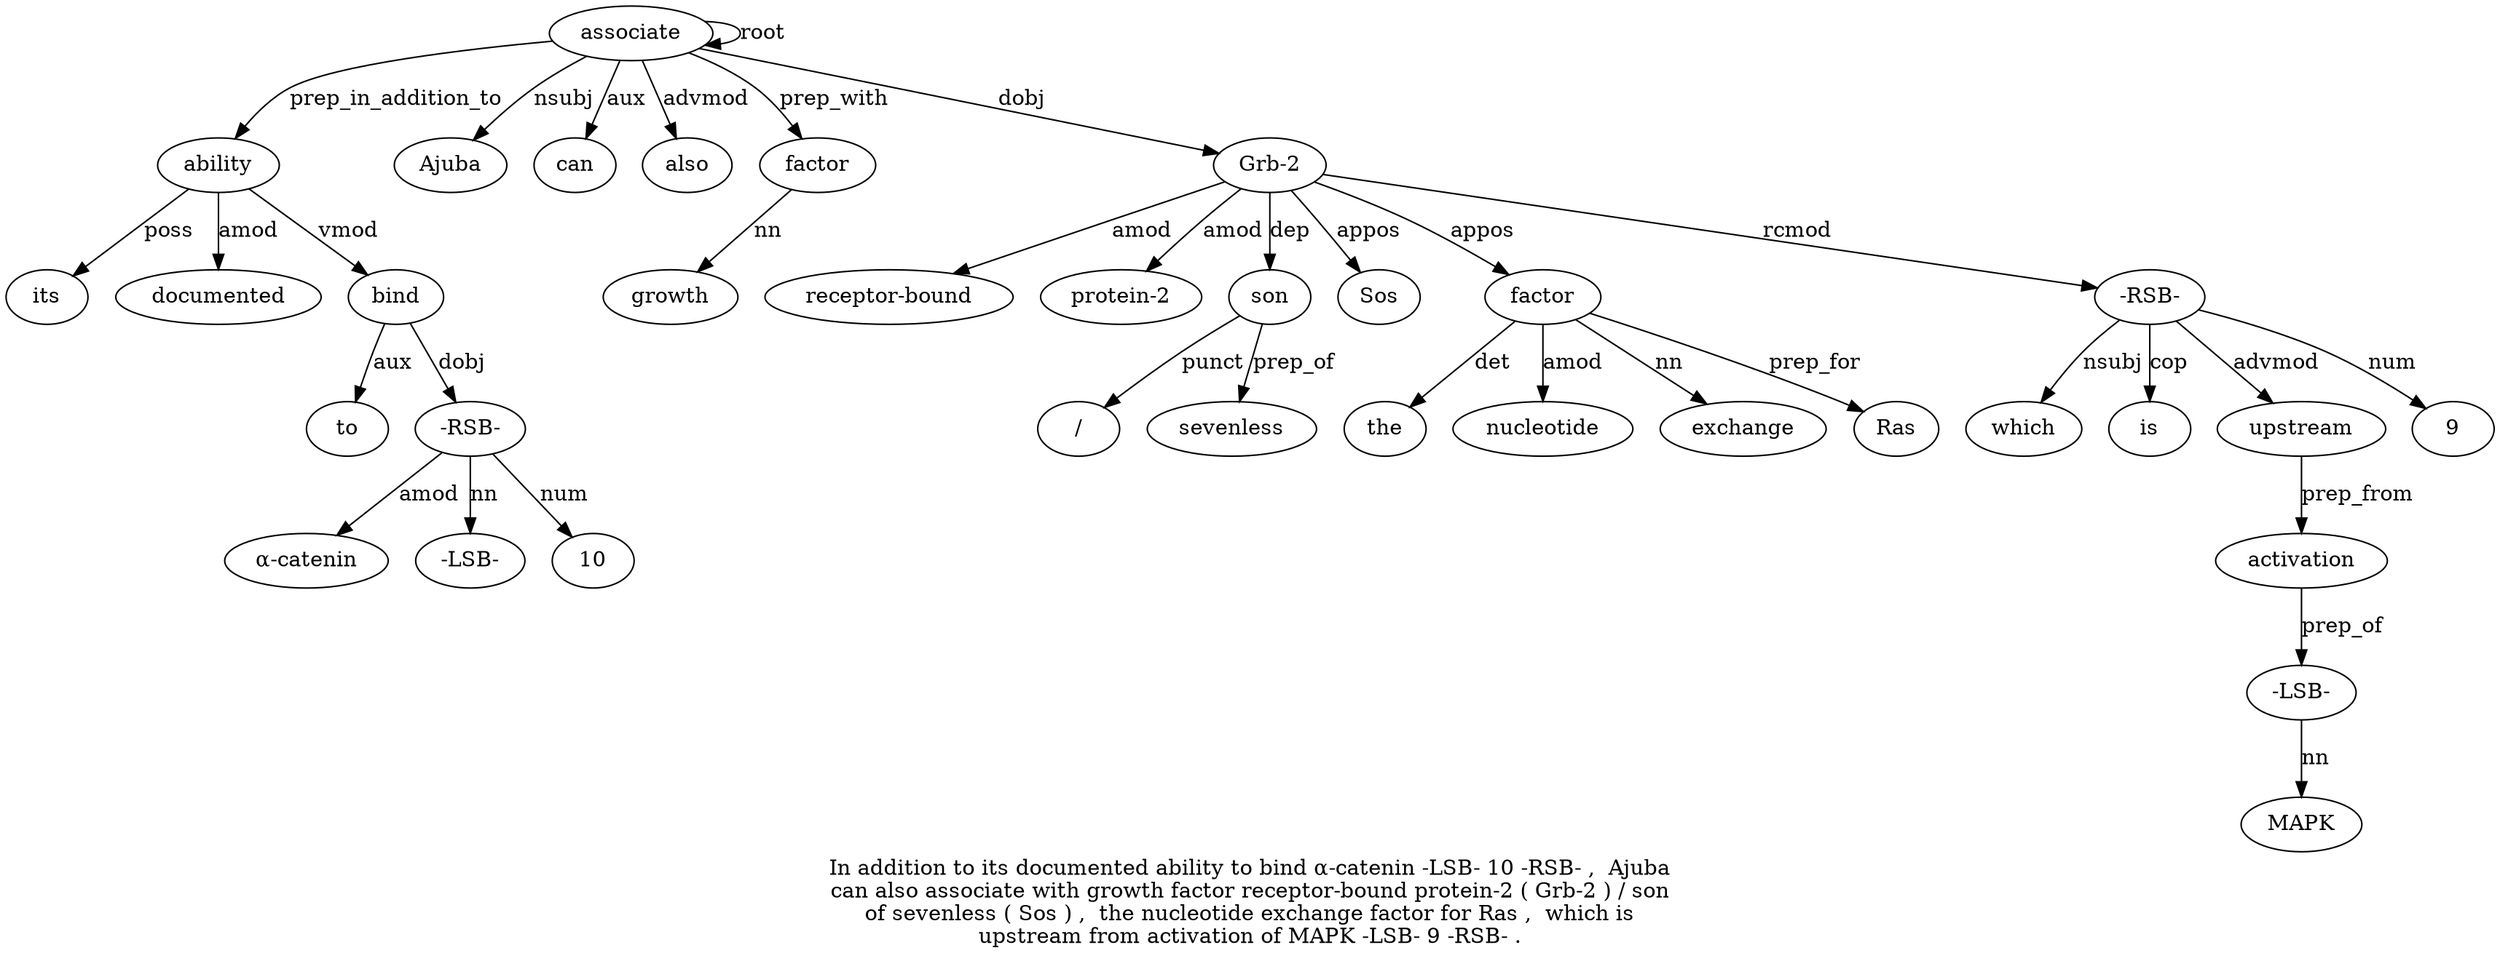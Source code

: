 digraph "In addition to its documented ability to bind α-catenin -LSB- 10 -RSB- ,  Ajuba can also associate with growth factor receptor-bound protein-2 ( Grb-2 ) / son of sevenless ( Sos ) ,  the nucleotide exchange factor for Ras ,  which is upstream from activation of MAPK -LSB- 9 -RSB- ." {
label="In addition to its documented ability to bind α-catenin -LSB- 10 -RSB- ,  Ajuba
can also associate with growth factor receptor-bound protein-2 ( Grb-2 ) / son
of sevenless ( Sos ) ,  the nucleotide exchange factor for Ras ,  which is
upstream from activation of MAPK -LSB- 9 -RSB- .";
ability6 [style=filled, fillcolor=white, label=ability];
its4 [style=filled, fillcolor=white, label=its];
ability6 -> its4  [label=poss];
documented5 [style=filled, fillcolor=white, label=documented];
ability6 -> documented5  [label=amod];
associate17 [style=filled, fillcolor=white, label=associate];
associate17 -> ability6  [label=prep_in_addition_to];
bind8 [style=filled, fillcolor=white, label=bind];
to7 [style=filled, fillcolor=white, label=to];
bind8 -> to7  [label=aux];
ability6 -> bind8  [label=vmod];
"-RSB-12" [style=filled, fillcolor=white, label="-RSB-"];
"α-catenin9" [style=filled, fillcolor=white, label="α-catenin"];
"-RSB-12" -> "α-catenin9"  [label=amod];
"-LSB-10" [style=filled, fillcolor=white, label="-LSB-"];
"-RSB-12" -> "-LSB-10"  [label=nn];
10 [style=filled, fillcolor=white, label=10];
"-RSB-12" -> 10  [label=num];
bind8 -> "-RSB-12"  [label=dobj];
Ajuba14 [style=filled, fillcolor=white, label=Ajuba];
associate17 -> Ajuba14  [label=nsubj];
can15 [style=filled, fillcolor=white, label=can];
associate17 -> can15  [label=aux];
also16 [style=filled, fillcolor=white, label=also];
associate17 -> also16  [label=advmod];
associate17 -> associate17  [label=root];
factor20 [style=filled, fillcolor=white, label=factor];
growth19 [style=filled, fillcolor=white, label=growth];
factor20 -> growth19  [label=nn];
associate17 -> factor20  [label=prep_with];
"Grb-24" [style=filled, fillcolor=white, label="Grb-2"];
"receptor-bound21" [style=filled, fillcolor=white, label="receptor-bound"];
"Grb-24" -> "receptor-bound21"  [label=amod];
"protein-2" [style=filled, fillcolor=white, label="protein-2"];
"Grb-24" -> "protein-2"  [label=amod];
associate17 -> "Grb-24"  [label=dobj];
son27 [style=filled, fillcolor=white, label=son];
"/26" [style=filled, fillcolor=white, label="/"];
son27 -> "/26"  [label=punct];
"Grb-24" -> son27  [label=dep];
sevenless29 [style=filled, fillcolor=white, label=sevenless];
son27 -> sevenless29  [label=prep_of];
Sos31 [style=filled, fillcolor=white, label=Sos];
"Grb-24" -> Sos31  [label=appos];
factor37 [style=filled, fillcolor=white, label=factor];
the34 [style=filled, fillcolor=white, label=the];
factor37 -> the34  [label=det];
nucleotide35 [style=filled, fillcolor=white, label=nucleotide];
factor37 -> nucleotide35  [label=amod];
exchange36 [style=filled, fillcolor=white, label=exchange];
factor37 -> exchange36  [label=nn];
"Grb-24" -> factor37  [label=appos];
Ras39 [style=filled, fillcolor=white, label=Ras];
factor37 -> Ras39  [label=prep_for];
"-RSB-50" [style=filled, fillcolor=white, label="-RSB-"];
which41 [style=filled, fillcolor=white, label=which];
"-RSB-50" -> which41  [label=nsubj];
is42 [style=filled, fillcolor=white, label=is];
"-RSB-50" -> is42  [label=cop];
upstream43 [style=filled, fillcolor=white, label=upstream];
"-RSB-50" -> upstream43  [label=advmod];
activation45 [style=filled, fillcolor=white, label=activation];
upstream43 -> activation45  [label=prep_from];
"-LSB-48" [style=filled, fillcolor=white, label="-LSB-"];
MAPK47 [style=filled, fillcolor=white, label=MAPK];
"-LSB-48" -> MAPK47  [label=nn];
activation45 -> "-LSB-48"  [label=prep_of];
94 [style=filled, fillcolor=white, label=9];
"-RSB-50" -> 94  [label=num];
"Grb-24" -> "-RSB-50"  [label=rcmod];
}
